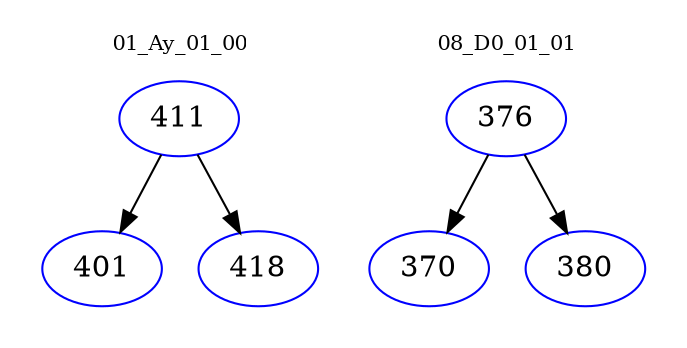 digraph{
subgraph cluster_0 {
color = white
label = "01_Ay_01_00";
fontsize=10;
T0_411 [label="411", color="blue"]
T0_411 -> T0_401 [color="black"]
T0_401 [label="401", color="blue"]
T0_411 -> T0_418 [color="black"]
T0_418 [label="418", color="blue"]
}
subgraph cluster_1 {
color = white
label = "08_D0_01_01";
fontsize=10;
T1_376 [label="376", color="blue"]
T1_376 -> T1_370 [color="black"]
T1_370 [label="370", color="blue"]
T1_376 -> T1_380 [color="black"]
T1_380 [label="380", color="blue"]
}
}
